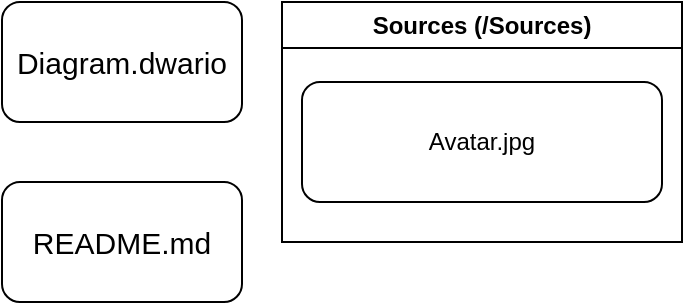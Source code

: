 <mxfile>
    <diagram id="hE41_IYMnIatQemyidCq" name="/">
        <mxGraphModel dx="643" dy="506" grid="1" gridSize="10" guides="1" tooltips="1" connect="1" arrows="1" fold="1" page="1" pageScale="1" pageWidth="850" pageHeight="1100" math="0" shadow="0">
            <root>
                <mxCell id="0"/>
                <mxCell id="1" parent="0"/>
                <mxCell id="ienklhMR0YgJLpnpbfQ4-1" value="Diagram.dwario" style="rounded=1;whiteSpace=wrap;html=1;fontSize=15;" parent="1" vertex="1">
                    <mxGeometry x="40" y="50" width="120" height="60" as="geometry"/>
                </mxCell>
                <mxCell id="ienklhMR0YgJLpnpbfQ4-2" value="README.md" style="rounded=1;whiteSpace=wrap;html=1;fontSize=15;" parent="1" vertex="1">
                    <mxGeometry x="40" y="140" width="120" height="60" as="geometry"/>
                </mxCell>
                <mxCell id="ienklhMR0YgJLpnpbfQ4-3" value="Sources (/Sources)" style="swimlane;whiteSpace=wrap;html=1;" parent="1" vertex="1">
                    <mxGeometry x="180" y="50" width="200" height="120" as="geometry"/>
                </mxCell>
                <mxCell id="ienklhMR0YgJLpnpbfQ4-4" value="Avatar.jpg" style="rounded=1;whiteSpace=wrap;html=1;" parent="ienklhMR0YgJLpnpbfQ4-3" vertex="1">
                    <mxGeometry x="10" y="40" width="180" height="60" as="geometry"/>
                </mxCell>
            </root>
        </mxGraphModel>
    </diagram>
    <diagram id="izRFIzTOFPVm-dU4p413" name="/Code">
        <mxGraphModel dx="772" dy="607" grid="1" gridSize="10" guides="1" tooltips="1" connect="1" arrows="1" fold="1" page="1" pageScale="1" pageWidth="850" pageHeight="1100" math="0" shadow="0">
            <root>
                <mxCell id="0"/>
                <mxCell id="1" parent="0"/>
                <mxCell id="7" value="Bot.py" style="rounded=1;whiteSpace=wrap;html=1;fontSize=19;" parent="1" vertex="1">
                    <mxGeometry x="30" y="20" width="120" height="60" as="geometry"/>
                </mxCell>
                <mxCell id="11" value="bot_logs.log" style="shape=hexagon;perimeter=hexagonPerimeter2;whiteSpace=wrap;html=1;fixedSize=1;fontSize=19;rounded=1;" parent="1" vertex="1">
                    <mxGeometry x="30" y="150" width="120" height="80" as="geometry"/>
                </mxCell>
                <mxCell id="18" value="cogs (/cogs)" style="swimlane;whiteSpace=wrap;html=1;" parent="1" vertex="1">
                    <mxGeometry x="350" y="60" width="470" height="410" as="geometry"/>
                </mxCell>
                <mxCell id="21" value="Commands (/commands)" style="swimlane;horizontal=0;whiteSpace=wrap;html=1;" parent="18" vertex="1">
                    <mxGeometry x="10" y="30" width="320" height="370" as="geometry"/>
                </mxCell>
                <mxCell id="22" value="fun.py" style="rounded=1;whiteSpace=wrap;html=1;" parent="21" vertex="1">
                    <mxGeometry x="30" y="10" width="120" height="60" as="geometry"/>
                </mxCell>
                <mxCell id="23" value="misc.py" style="rounded=1;whiteSpace=wrap;html=1;" parent="21" vertex="1">
                    <mxGeometry x="30" y="90" width="120" height="60" as="geometry"/>
                </mxCell>
                <mxCell id="24" value="owner.py" style="rounded=1;whiteSpace=wrap;html=1;" parent="21" vertex="1">
                    <mxGeometry x="30" y="170" width="120" height="60" as="geometry"/>
                </mxCell>
                <mxCell id="25" value="roblox.py" style="rounded=1;whiteSpace=wrap;html=1;" parent="21" vertex="1">
                    <mxGeometry x="30" y="250" width="120" height="60" as="geometry"/>
                </mxCell>
                <mxCell id="27" value="project.py" style="rounded=1;whiteSpace=wrap;html=1;" parent="21" vertex="1">
                    <mxGeometry x="170" y="170" width="120" height="60" as="geometry"/>
                </mxCell>
                <mxCell id="28" value="moderation.py" style="rounded=1;whiteSpace=wrap;html=1;" parent="21" vertex="1">
                    <mxGeometry x="170" y="90" width="120" height="60" as="geometry"/>
                </mxCell>
                <mxCell id="29" value="main_commands.py" style="rounded=1;whiteSpace=wrap;html=1;" parent="21" vertex="1">
                    <mxGeometry x="170" y="10" width="120" height="60" as="geometry"/>
                </mxCell>
                <mxCell id="20" value="" style="endArrow=classic;html=1;exitX=0.5;exitY=1;exitDx=0;exitDy=0;entryX=0.5;entryY=0;entryDx=0;entryDy=0;" parent="1" source="7" target="11" edge="1">
                    <mxGeometry width="50" height="50" relative="1" as="geometry">
                        <mxPoint x="340" y="180" as="sourcePoint"/>
                        <mxPoint x="390" y="130" as="targetPoint"/>
                    </mxGeometry>
                </mxCell>
                <mxCell id="30" value="" style="endArrow=classic;startArrow=classic;html=1;exitX=-0.007;exitY=0.031;exitDx=0;exitDy=0;entryX=1;entryY=0.75;entryDx=0;entryDy=0;exitPerimeter=0;" parent="1" source="18" target="7" edge="1">
                    <mxGeometry width="50" height="50" relative="1" as="geometry">
                        <mxPoint x="530" y="180" as="sourcePoint"/>
                        <mxPoint x="280" y="120" as="targetPoint"/>
                    </mxGeometry>
                </mxCell>
                <mxCell id="31" value="Events (/events)" style="swimlane;whiteSpace=wrap;html=1;" parent="1" vertex="1">
                    <mxGeometry x="690" y="90" width="120" height="370" as="geometry"/>
                </mxCell>
                <mxCell id="32" value="errors.py" style="rounded=1;whiteSpace=wrap;html=1;" parent="31" vertex="1">
                    <mxGeometry y="30" width="120" height="60" as="geometry"/>
                </mxCell>
            </root>
        </mxGraphModel>
    </diagram>
</mxfile>